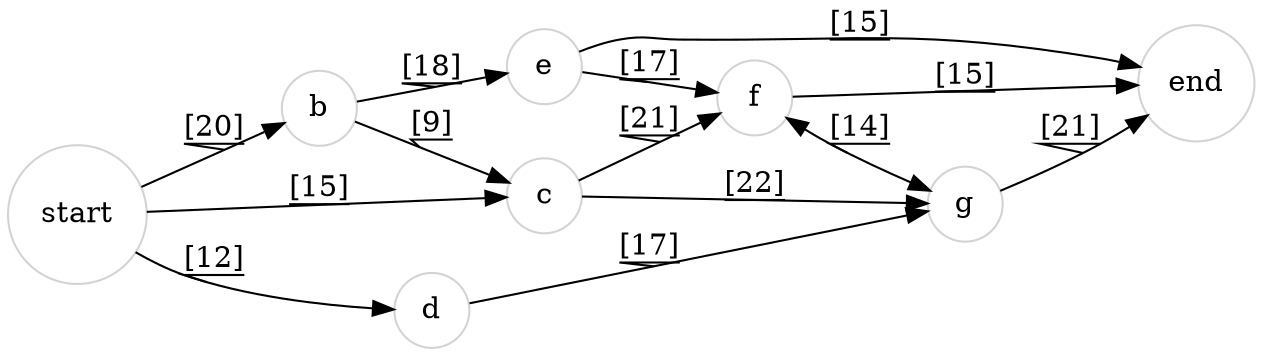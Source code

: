 #shortest path
#
digraph Flow {
rankdir=LR;
node [shape=circle, color=lightgrey, filled=true]

start -> b [label="[20]", decorate=true];
start -> c [label="[15]", decorate=true];
start -> d [label="[12]", decorate=true];

b -> e [label="[18]", decorate=true];
b -> c [label="[9]", decorate=true];
c -> f [label="[21]", decorate=true];
c -> g [label="[22]", decorate=true];

d -> g [label="[17]", decorate=true];

e -> f [label="[17]", decorate=true];
e -> end [label="[15]", decorate=true];

f -> end [label="[15]", decorate=true];

f -> g [label="[14]", decorate=true, dir=both];

g -> end [label="[21]", decorate=true];
}